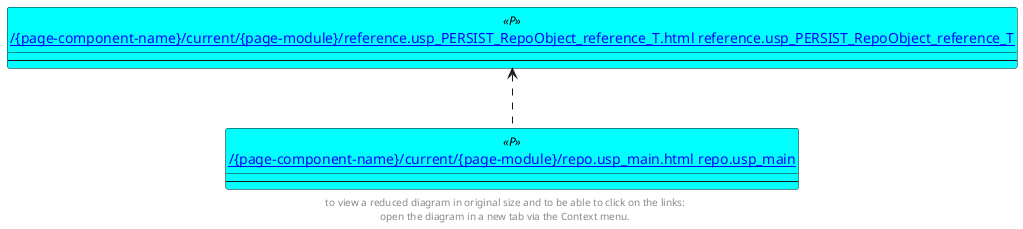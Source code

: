 @startuml
'Left to right direction
top to bottom direction
hide circle
'avoide "." issues:
set namespaceSeparator none


skinparam class {
  BackgroundColor White
  BackgroundColor<<FN>> Yellow
  BackgroundColor<<FS>> Yellow
  BackgroundColor<<FT>> LightGray
  BackgroundColor<<IF>> Yellow
  BackgroundColor<<IS>> Yellow
  BackgroundColor<<P>> Aqua
  BackgroundColor<<PC>> Aqua
  BackgroundColor<<SN>> Yellow
  BackgroundColor<<SO>> SlateBlue
  BackgroundColor<<TF>> LightGray
  BackgroundColor<<TR>> Tomato
  BackgroundColor<<U>> White
  BackgroundColor<<V>> WhiteSmoke
  BackgroundColor<<X>> Aqua
}


entity "[[{site-url}/{page-component-name}/current/{page-module}/reference.usp_PERSIST_RepoObject_reference_T.html reference.usp_PERSIST_RepoObject_reference_T]]" as reference.usp_PERSIST_RepoObject_reference_T << P >> {
  --
}

entity "[[{site-url}/{page-component-name}/current/{page-module}/repo.usp_main.html repo.usp_main]]" as repo.usp_main << P >> {
  --
}

reference.usp_PERSIST_RepoObject_reference_T <.. repo.usp_main
footer
to view a reduced diagram in original size and to be able to click on the links:
open the diagram in a new tab via the Context menu.
end footer

@enduml

